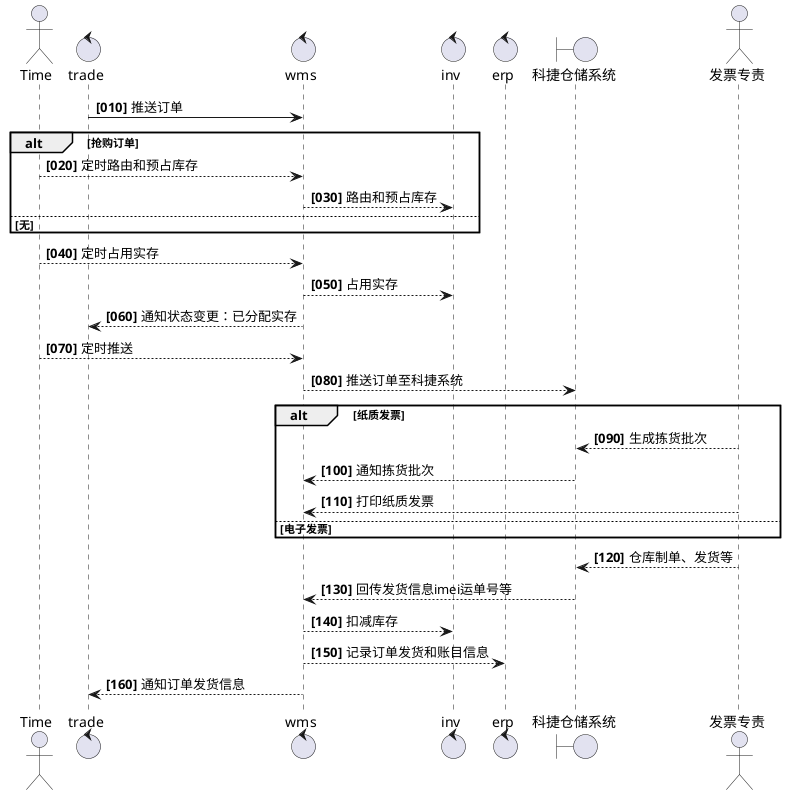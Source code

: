@startuml
actor Time
control trade
control wms
control inv
autonumber 10 10 "<b>[000]"
trade -> wms: 推送订单

alt 抢购订单
    Time --> wms: 定时路由和预占库存
    wms --> inv: 路由和预占库存
else 无
end
Time --> wms: 定时占用实存
wms --> inv: 占用实存
wms --> trade: 通知状态变更：已分配实存

Time --> wms: 定时推送
control erp
boundary 科捷仓储系统 as TPL
wms --> TPL: 推送订单至科捷系统
alt 纸质发票
    actor 发票专责 as invoicer
    invoicer --> TPL: 生成拣货批次
    TPL --> wms: 通知拣货批次
    invoicer --> wms: 打印纸质发票
else 电子发票
end
invoicer --> TPL: 仓库制单、发货等
TPL --> wms: 回传发货信息imei运单号等

wms --> inv: 扣减库存
wms --> erp: 记录订单发货和账目信息
wms --> trade: 通知订单发货信息

@enduml